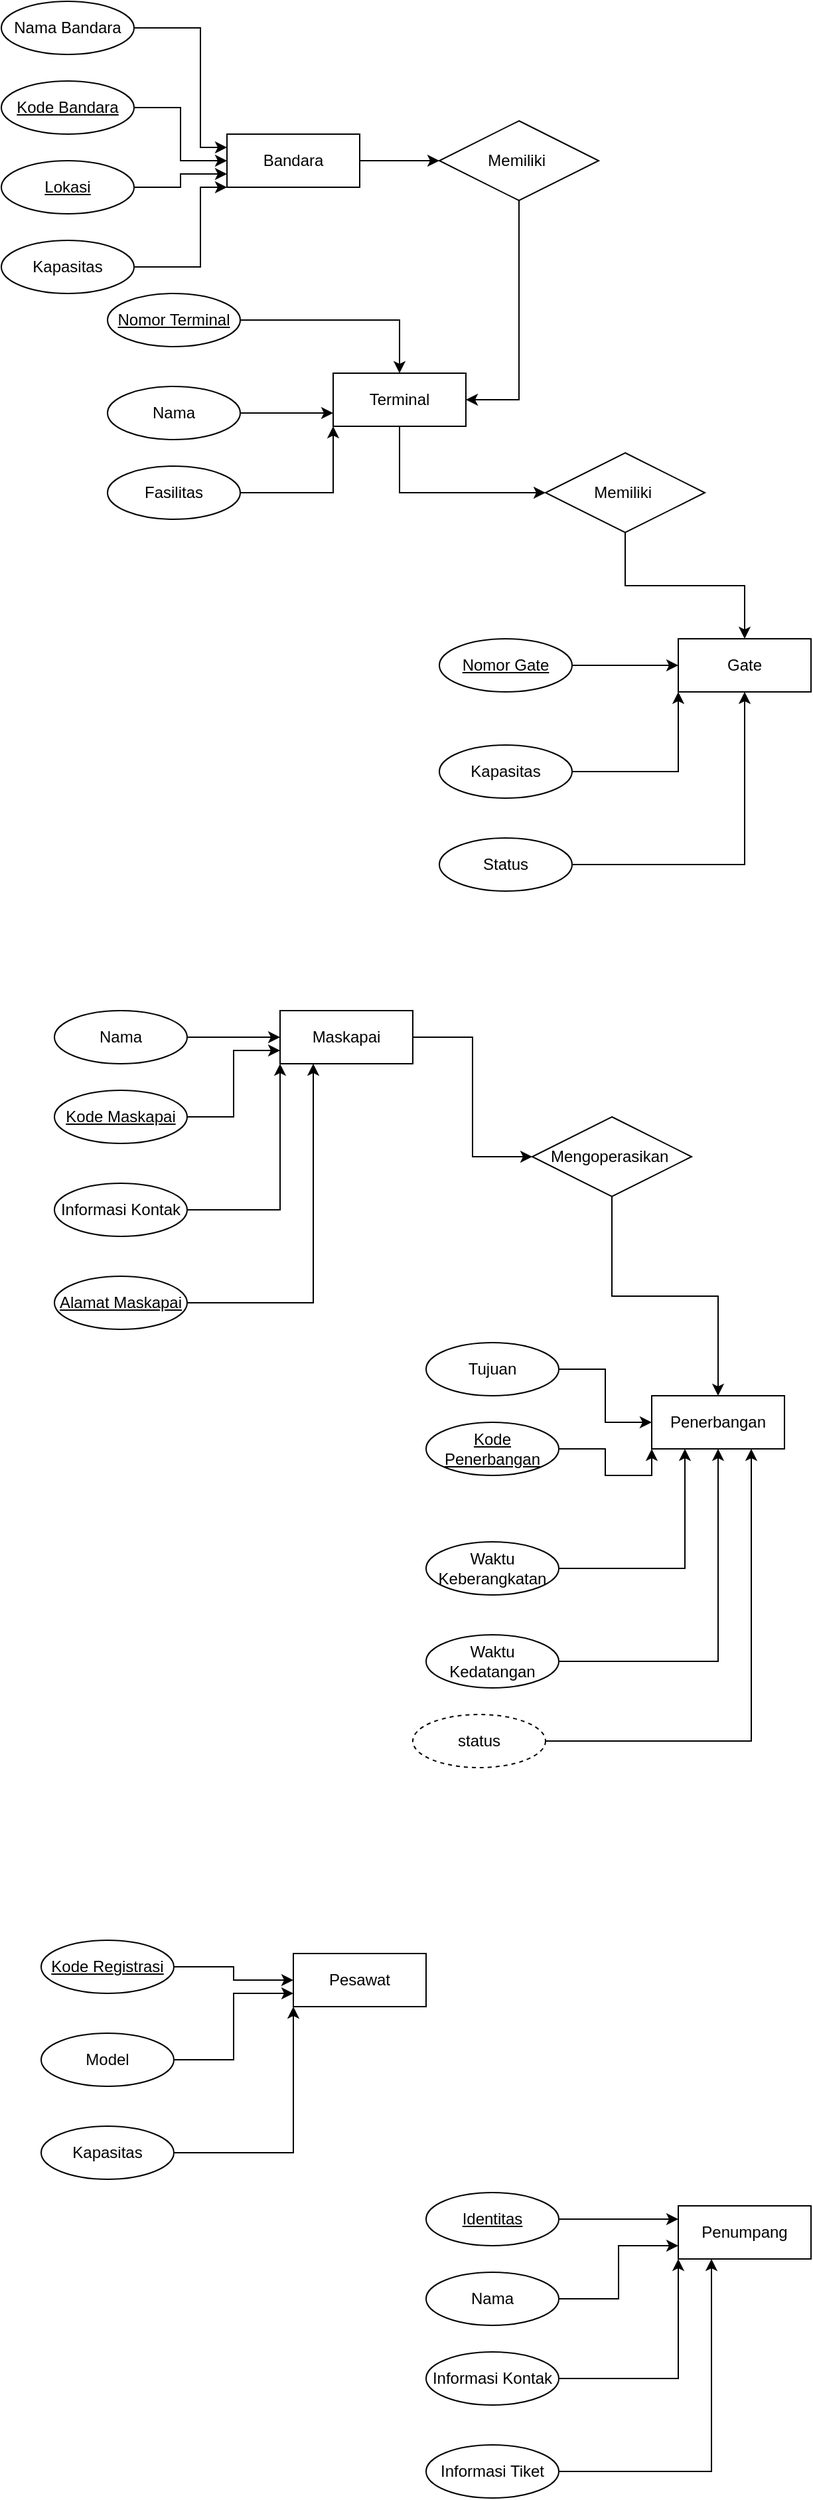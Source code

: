 <mxfile version="23.1.2" type="github">
  <diagram name="Page-1" id="B5AQAjge1w7QCGfjIwys">
    <mxGraphModel dx="880" dy="434" grid="1" gridSize="10" guides="1" tooltips="1" connect="1" arrows="1" fold="1" page="1" pageScale="1" pageWidth="850" pageHeight="1100" math="0" shadow="0">
      <root>
        <mxCell id="0" />
        <mxCell id="1" parent="0" />
        <mxCell id="uJ_pFnw2jap9G_m96pyp-73" value="" style="group" vertex="1" connectable="0" parent="1">
          <mxGeometry x="20" y="20" width="270" height="220" as="geometry" />
        </mxCell>
        <mxCell id="uJ_pFnw2jap9G_m96pyp-1" value="Bandara" style="whiteSpace=wrap;html=1;align=center;" vertex="1" parent="uJ_pFnw2jap9G_m96pyp-73">
          <mxGeometry x="170" y="100" width="100" height="40" as="geometry" />
        </mxCell>
        <mxCell id="uJ_pFnw2jap9G_m96pyp-9" style="edgeStyle=orthogonalEdgeStyle;rounded=0;orthogonalLoop=1;jettySize=auto;html=1;entryX=0;entryY=0.5;entryDx=0;entryDy=0;" edge="1" parent="uJ_pFnw2jap9G_m96pyp-73" source="uJ_pFnw2jap9G_m96pyp-8" target="uJ_pFnw2jap9G_m96pyp-1">
          <mxGeometry relative="1" as="geometry" />
        </mxCell>
        <mxCell id="uJ_pFnw2jap9G_m96pyp-8" value="Kode Bandara" style="ellipse;whiteSpace=wrap;html=1;align=center;fontStyle=4;" vertex="1" parent="uJ_pFnw2jap9G_m96pyp-73">
          <mxGeometry y="60" width="100" height="40" as="geometry" />
        </mxCell>
        <mxCell id="uJ_pFnw2jap9G_m96pyp-14" style="edgeStyle=orthogonalEdgeStyle;rounded=0;orthogonalLoop=1;jettySize=auto;html=1;entryX=0;entryY=0.75;entryDx=0;entryDy=0;" edge="1" parent="uJ_pFnw2jap9G_m96pyp-73" source="uJ_pFnw2jap9G_m96pyp-13" target="uJ_pFnw2jap9G_m96pyp-1">
          <mxGeometry relative="1" as="geometry" />
        </mxCell>
        <mxCell id="uJ_pFnw2jap9G_m96pyp-13" value="&lt;u&gt;Lokasi&lt;/u&gt;" style="ellipse;whiteSpace=wrap;html=1;align=center;" vertex="1" parent="uJ_pFnw2jap9G_m96pyp-73">
          <mxGeometry y="120" width="100" height="40" as="geometry" />
        </mxCell>
        <mxCell id="uJ_pFnw2jap9G_m96pyp-16" style="edgeStyle=orthogonalEdgeStyle;rounded=0;orthogonalLoop=1;jettySize=auto;html=1;entryX=0;entryY=0.25;entryDx=0;entryDy=0;" edge="1" parent="uJ_pFnw2jap9G_m96pyp-73" source="uJ_pFnw2jap9G_m96pyp-15" target="uJ_pFnw2jap9G_m96pyp-1">
          <mxGeometry relative="1" as="geometry">
            <Array as="points">
              <mxPoint x="150" y="20" />
              <mxPoint x="150" y="110" />
            </Array>
          </mxGeometry>
        </mxCell>
        <mxCell id="uJ_pFnw2jap9G_m96pyp-15" value="Nama Bandara" style="ellipse;whiteSpace=wrap;html=1;align=center;" vertex="1" parent="uJ_pFnw2jap9G_m96pyp-73">
          <mxGeometry width="100" height="40" as="geometry" />
        </mxCell>
        <mxCell id="uJ_pFnw2jap9G_m96pyp-19" style="edgeStyle=orthogonalEdgeStyle;rounded=0;orthogonalLoop=1;jettySize=auto;html=1;entryX=0;entryY=1;entryDx=0;entryDy=0;" edge="1" parent="uJ_pFnw2jap9G_m96pyp-73" source="uJ_pFnw2jap9G_m96pyp-18" target="uJ_pFnw2jap9G_m96pyp-1">
          <mxGeometry relative="1" as="geometry">
            <Array as="points">
              <mxPoint x="150" y="200" />
              <mxPoint x="150" y="140" />
            </Array>
          </mxGeometry>
        </mxCell>
        <mxCell id="uJ_pFnw2jap9G_m96pyp-18" value="Kapasitas" style="ellipse;whiteSpace=wrap;html=1;align=center;" vertex="1" parent="uJ_pFnw2jap9G_m96pyp-73">
          <mxGeometry y="180" width="100" height="40" as="geometry" />
        </mxCell>
        <mxCell id="uJ_pFnw2jap9G_m96pyp-74" value="" style="group" vertex="1" connectable="0" parent="1">
          <mxGeometry x="100" y="240" width="270" height="170" as="geometry" />
        </mxCell>
        <mxCell id="uJ_pFnw2jap9G_m96pyp-2" value="Terminal" style="whiteSpace=wrap;html=1;align=center;" vertex="1" parent="uJ_pFnw2jap9G_m96pyp-74">
          <mxGeometry x="170" y="60" width="100" height="40" as="geometry" />
        </mxCell>
        <mxCell id="uJ_pFnw2jap9G_m96pyp-21" style="edgeStyle=orthogonalEdgeStyle;rounded=0;orthogonalLoop=1;jettySize=auto;html=1;" edge="1" parent="uJ_pFnw2jap9G_m96pyp-74" source="uJ_pFnw2jap9G_m96pyp-20" target="uJ_pFnw2jap9G_m96pyp-2">
          <mxGeometry relative="1" as="geometry" />
        </mxCell>
        <mxCell id="uJ_pFnw2jap9G_m96pyp-20" value="Nomor Terminal" style="ellipse;whiteSpace=wrap;html=1;align=center;fontStyle=4" vertex="1" parent="uJ_pFnw2jap9G_m96pyp-74">
          <mxGeometry width="100" height="40" as="geometry" />
        </mxCell>
        <mxCell id="uJ_pFnw2jap9G_m96pyp-23" style="edgeStyle=orthogonalEdgeStyle;rounded=0;orthogonalLoop=1;jettySize=auto;html=1;entryX=0;entryY=0.75;entryDx=0;entryDy=0;" edge="1" parent="uJ_pFnw2jap9G_m96pyp-74" source="uJ_pFnw2jap9G_m96pyp-22" target="uJ_pFnw2jap9G_m96pyp-2">
          <mxGeometry relative="1" as="geometry" />
        </mxCell>
        <mxCell id="uJ_pFnw2jap9G_m96pyp-22" value="Nama" style="ellipse;whiteSpace=wrap;html=1;align=center;" vertex="1" parent="uJ_pFnw2jap9G_m96pyp-74">
          <mxGeometry y="70" width="100" height="40" as="geometry" />
        </mxCell>
        <mxCell id="uJ_pFnw2jap9G_m96pyp-25" style="edgeStyle=orthogonalEdgeStyle;rounded=0;orthogonalLoop=1;jettySize=auto;html=1;entryX=0;entryY=1;entryDx=0;entryDy=0;" edge="1" parent="uJ_pFnw2jap9G_m96pyp-74" source="uJ_pFnw2jap9G_m96pyp-24" target="uJ_pFnw2jap9G_m96pyp-2">
          <mxGeometry relative="1" as="geometry" />
        </mxCell>
        <mxCell id="uJ_pFnw2jap9G_m96pyp-24" value="Fasilitas" style="ellipse;whiteSpace=wrap;html=1;align=center;" vertex="1" parent="uJ_pFnw2jap9G_m96pyp-74">
          <mxGeometry y="130" width="100" height="40" as="geometry" />
        </mxCell>
        <mxCell id="uJ_pFnw2jap9G_m96pyp-75" value="" style="group" vertex="1" connectable="0" parent="1">
          <mxGeometry x="350" y="500" width="280" height="190" as="geometry" />
        </mxCell>
        <mxCell id="uJ_pFnw2jap9G_m96pyp-3" value="Gate" style="whiteSpace=wrap;html=1;align=center;" vertex="1" parent="uJ_pFnw2jap9G_m96pyp-75">
          <mxGeometry x="180" width="100" height="40" as="geometry" />
        </mxCell>
        <mxCell id="uJ_pFnw2jap9G_m96pyp-27" style="edgeStyle=orthogonalEdgeStyle;rounded=0;orthogonalLoop=1;jettySize=auto;html=1;entryX=0;entryY=0.5;entryDx=0;entryDy=0;" edge="1" parent="uJ_pFnw2jap9G_m96pyp-75" source="uJ_pFnw2jap9G_m96pyp-26" target="uJ_pFnw2jap9G_m96pyp-3">
          <mxGeometry relative="1" as="geometry" />
        </mxCell>
        <mxCell id="uJ_pFnw2jap9G_m96pyp-26" value="Nomor Gate" style="ellipse;whiteSpace=wrap;html=1;align=center;fontStyle=4" vertex="1" parent="uJ_pFnw2jap9G_m96pyp-75">
          <mxGeometry width="100" height="40" as="geometry" />
        </mxCell>
        <mxCell id="uJ_pFnw2jap9G_m96pyp-31" style="edgeStyle=orthogonalEdgeStyle;rounded=0;orthogonalLoop=1;jettySize=auto;html=1;entryX=0;entryY=1;entryDx=0;entryDy=0;" edge="1" parent="uJ_pFnw2jap9G_m96pyp-75" source="uJ_pFnw2jap9G_m96pyp-30" target="uJ_pFnw2jap9G_m96pyp-3">
          <mxGeometry relative="1" as="geometry" />
        </mxCell>
        <mxCell id="uJ_pFnw2jap9G_m96pyp-30" value="Kapasitas" style="ellipse;whiteSpace=wrap;html=1;align=center;" vertex="1" parent="uJ_pFnw2jap9G_m96pyp-75">
          <mxGeometry y="80" width="100" height="40" as="geometry" />
        </mxCell>
        <mxCell id="uJ_pFnw2jap9G_m96pyp-33" style="edgeStyle=orthogonalEdgeStyle;rounded=0;orthogonalLoop=1;jettySize=auto;html=1;entryX=0.5;entryY=1;entryDx=0;entryDy=0;" edge="1" parent="uJ_pFnw2jap9G_m96pyp-75" source="uJ_pFnw2jap9G_m96pyp-32" target="uJ_pFnw2jap9G_m96pyp-3">
          <mxGeometry relative="1" as="geometry" />
        </mxCell>
        <mxCell id="uJ_pFnw2jap9G_m96pyp-32" value="Status" style="ellipse;whiteSpace=wrap;html=1;align=center;" vertex="1" parent="uJ_pFnw2jap9G_m96pyp-75">
          <mxGeometry y="150" width="100" height="40" as="geometry" />
        </mxCell>
        <mxCell id="uJ_pFnw2jap9G_m96pyp-76" value="" style="group" vertex="1" connectable="0" parent="1">
          <mxGeometry x="60" y="780" width="270" height="240" as="geometry" />
        </mxCell>
        <mxCell id="uJ_pFnw2jap9G_m96pyp-4" value="Maskapai" style="whiteSpace=wrap;html=1;align=center;" vertex="1" parent="uJ_pFnw2jap9G_m96pyp-76">
          <mxGeometry x="170" width="100" height="40" as="geometry" />
        </mxCell>
        <mxCell id="uJ_pFnw2jap9G_m96pyp-35" style="edgeStyle=orthogonalEdgeStyle;rounded=0;orthogonalLoop=1;jettySize=auto;html=1;entryX=0;entryY=0.5;entryDx=0;entryDy=0;" edge="1" parent="uJ_pFnw2jap9G_m96pyp-76" source="uJ_pFnw2jap9G_m96pyp-34" target="uJ_pFnw2jap9G_m96pyp-4">
          <mxGeometry relative="1" as="geometry" />
        </mxCell>
        <mxCell id="uJ_pFnw2jap9G_m96pyp-34" value="Nama" style="ellipse;whiteSpace=wrap;html=1;align=center;" vertex="1" parent="uJ_pFnw2jap9G_m96pyp-76">
          <mxGeometry width="100" height="40" as="geometry" />
        </mxCell>
        <mxCell id="uJ_pFnw2jap9G_m96pyp-38" style="edgeStyle=orthogonalEdgeStyle;rounded=0;orthogonalLoop=1;jettySize=auto;html=1;entryX=0;entryY=0.75;entryDx=0;entryDy=0;" edge="1" parent="uJ_pFnw2jap9G_m96pyp-76" source="uJ_pFnw2jap9G_m96pyp-37" target="uJ_pFnw2jap9G_m96pyp-4">
          <mxGeometry relative="1" as="geometry" />
        </mxCell>
        <mxCell id="uJ_pFnw2jap9G_m96pyp-37" value="Kode Maskapai" style="ellipse;whiteSpace=wrap;html=1;align=center;fontStyle=4" vertex="1" parent="uJ_pFnw2jap9G_m96pyp-76">
          <mxGeometry y="60" width="100" height="40" as="geometry" />
        </mxCell>
        <mxCell id="uJ_pFnw2jap9G_m96pyp-41" style="edgeStyle=orthogonalEdgeStyle;rounded=0;orthogonalLoop=1;jettySize=auto;html=1;entryX=0;entryY=1;entryDx=0;entryDy=0;" edge="1" parent="uJ_pFnw2jap9G_m96pyp-76" source="uJ_pFnw2jap9G_m96pyp-39" target="uJ_pFnw2jap9G_m96pyp-4">
          <mxGeometry relative="1" as="geometry" />
        </mxCell>
        <mxCell id="uJ_pFnw2jap9G_m96pyp-39" value="Informasi Kontak" style="ellipse;whiteSpace=wrap;html=1;align=center;" vertex="1" parent="uJ_pFnw2jap9G_m96pyp-76">
          <mxGeometry y="130" width="100" height="40" as="geometry" />
        </mxCell>
        <mxCell id="uJ_pFnw2jap9G_m96pyp-42" style="edgeStyle=orthogonalEdgeStyle;rounded=0;orthogonalLoop=1;jettySize=auto;html=1;entryX=0.25;entryY=1;entryDx=0;entryDy=0;" edge="1" parent="uJ_pFnw2jap9G_m96pyp-76" source="uJ_pFnw2jap9G_m96pyp-40" target="uJ_pFnw2jap9G_m96pyp-4">
          <mxGeometry relative="1" as="geometry" />
        </mxCell>
        <mxCell id="uJ_pFnw2jap9G_m96pyp-40" value="Alamat Maskapai" style="ellipse;whiteSpace=wrap;html=1;align=center;fontStyle=4" vertex="1" parent="uJ_pFnw2jap9G_m96pyp-76">
          <mxGeometry y="200" width="100" height="40" as="geometry" />
        </mxCell>
        <mxCell id="uJ_pFnw2jap9G_m96pyp-77" value="" style="group" vertex="1" connectable="0" parent="1">
          <mxGeometry x="330" y="1030" width="280" height="320" as="geometry" />
        </mxCell>
        <mxCell id="uJ_pFnw2jap9G_m96pyp-5" value="Penerbangan" style="whiteSpace=wrap;html=1;align=center;" vertex="1" parent="uJ_pFnw2jap9G_m96pyp-77">
          <mxGeometry x="180" y="40" width="100" height="40" as="geometry" />
        </mxCell>
        <mxCell id="uJ_pFnw2jap9G_m96pyp-45" style="edgeStyle=orthogonalEdgeStyle;rounded=0;orthogonalLoop=1;jettySize=auto;html=1;entryX=0;entryY=0.5;entryDx=0;entryDy=0;" edge="1" parent="uJ_pFnw2jap9G_m96pyp-77" source="uJ_pFnw2jap9G_m96pyp-44" target="uJ_pFnw2jap9G_m96pyp-5">
          <mxGeometry relative="1" as="geometry" />
        </mxCell>
        <mxCell id="uJ_pFnw2jap9G_m96pyp-44" value="Tujuan" style="ellipse;whiteSpace=wrap;html=1;align=center;" vertex="1" parent="uJ_pFnw2jap9G_m96pyp-77">
          <mxGeometry x="10" width="100" height="40" as="geometry" />
        </mxCell>
        <mxCell id="uJ_pFnw2jap9G_m96pyp-47" style="edgeStyle=orthogonalEdgeStyle;rounded=0;orthogonalLoop=1;jettySize=auto;html=1;entryX=0;entryY=1;entryDx=0;entryDy=0;" edge="1" parent="uJ_pFnw2jap9G_m96pyp-77" source="uJ_pFnw2jap9G_m96pyp-46" target="uJ_pFnw2jap9G_m96pyp-5">
          <mxGeometry relative="1" as="geometry" />
        </mxCell>
        <mxCell id="uJ_pFnw2jap9G_m96pyp-46" value="Kode Penerbangan" style="ellipse;whiteSpace=wrap;html=1;align=center;fontStyle=4" vertex="1" parent="uJ_pFnw2jap9G_m96pyp-77">
          <mxGeometry x="10" y="60" width="100" height="40" as="geometry" />
        </mxCell>
        <mxCell id="uJ_pFnw2jap9G_m96pyp-51" style="edgeStyle=orthogonalEdgeStyle;rounded=0;orthogonalLoop=1;jettySize=auto;html=1;entryX=0.25;entryY=1;entryDx=0;entryDy=0;" edge="1" parent="uJ_pFnw2jap9G_m96pyp-77" source="uJ_pFnw2jap9G_m96pyp-50" target="uJ_pFnw2jap9G_m96pyp-5">
          <mxGeometry relative="1" as="geometry" />
        </mxCell>
        <mxCell id="uJ_pFnw2jap9G_m96pyp-50" value="Waktu Keberangkatan" style="ellipse;whiteSpace=wrap;html=1;align=center;" vertex="1" parent="uJ_pFnw2jap9G_m96pyp-77">
          <mxGeometry x="10" y="150" width="100" height="40" as="geometry" />
        </mxCell>
        <mxCell id="uJ_pFnw2jap9G_m96pyp-55" style="edgeStyle=orthogonalEdgeStyle;rounded=0;orthogonalLoop=1;jettySize=auto;html=1;entryX=0.5;entryY=1;entryDx=0;entryDy=0;" edge="1" parent="uJ_pFnw2jap9G_m96pyp-77" source="uJ_pFnw2jap9G_m96pyp-52" target="uJ_pFnw2jap9G_m96pyp-5">
          <mxGeometry relative="1" as="geometry" />
        </mxCell>
        <mxCell id="uJ_pFnw2jap9G_m96pyp-52" value="Waktu Kedatangan" style="ellipse;whiteSpace=wrap;html=1;align=center;" vertex="1" parent="uJ_pFnw2jap9G_m96pyp-77">
          <mxGeometry x="10" y="220" width="100" height="40" as="geometry" />
        </mxCell>
        <mxCell id="uJ_pFnw2jap9G_m96pyp-56" style="edgeStyle=orthogonalEdgeStyle;rounded=0;orthogonalLoop=1;jettySize=auto;html=1;entryX=0.75;entryY=1;entryDx=0;entryDy=0;" edge="1" parent="uJ_pFnw2jap9G_m96pyp-77" source="uJ_pFnw2jap9G_m96pyp-54" target="uJ_pFnw2jap9G_m96pyp-5">
          <mxGeometry relative="1" as="geometry" />
        </mxCell>
        <mxCell id="uJ_pFnw2jap9G_m96pyp-54" value="status" style="ellipse;whiteSpace=wrap;html=1;align=center;dashed=1;" vertex="1" parent="uJ_pFnw2jap9G_m96pyp-77">
          <mxGeometry y="280" width="100" height="40" as="geometry" />
        </mxCell>
        <mxCell id="uJ_pFnw2jap9G_m96pyp-78" value="" style="group" vertex="1" connectable="0" parent="1">
          <mxGeometry x="50" y="1480" width="290" height="180" as="geometry" />
        </mxCell>
        <mxCell id="uJ_pFnw2jap9G_m96pyp-6" value="Pesawat" style="whiteSpace=wrap;html=1;align=center;" vertex="1" parent="uJ_pFnw2jap9G_m96pyp-78">
          <mxGeometry x="190" y="10" width="100" height="40" as="geometry" />
        </mxCell>
        <mxCell id="uJ_pFnw2jap9G_m96pyp-59" style="edgeStyle=orthogonalEdgeStyle;rounded=0;orthogonalLoop=1;jettySize=auto;html=1;entryX=0;entryY=0.5;entryDx=0;entryDy=0;" edge="1" parent="uJ_pFnw2jap9G_m96pyp-78" source="uJ_pFnw2jap9G_m96pyp-58" target="uJ_pFnw2jap9G_m96pyp-6">
          <mxGeometry relative="1" as="geometry" />
        </mxCell>
        <mxCell id="uJ_pFnw2jap9G_m96pyp-58" value="Kode Registrasi" style="ellipse;whiteSpace=wrap;html=1;align=center;fontStyle=4;" vertex="1" parent="uJ_pFnw2jap9G_m96pyp-78">
          <mxGeometry width="100" height="40" as="geometry" />
        </mxCell>
        <mxCell id="uJ_pFnw2jap9G_m96pyp-61" style="edgeStyle=orthogonalEdgeStyle;rounded=0;orthogonalLoop=1;jettySize=auto;html=1;entryX=0;entryY=0.75;entryDx=0;entryDy=0;" edge="1" parent="uJ_pFnw2jap9G_m96pyp-78" source="uJ_pFnw2jap9G_m96pyp-60" target="uJ_pFnw2jap9G_m96pyp-6">
          <mxGeometry relative="1" as="geometry" />
        </mxCell>
        <mxCell id="uJ_pFnw2jap9G_m96pyp-60" value="Model" style="ellipse;whiteSpace=wrap;html=1;align=center;" vertex="1" parent="uJ_pFnw2jap9G_m96pyp-78">
          <mxGeometry y="70" width="100" height="40" as="geometry" />
        </mxCell>
        <mxCell id="uJ_pFnw2jap9G_m96pyp-63" style="edgeStyle=orthogonalEdgeStyle;rounded=0;orthogonalLoop=1;jettySize=auto;html=1;entryX=0;entryY=1;entryDx=0;entryDy=0;" edge="1" parent="uJ_pFnw2jap9G_m96pyp-78" source="uJ_pFnw2jap9G_m96pyp-62" target="uJ_pFnw2jap9G_m96pyp-6">
          <mxGeometry relative="1" as="geometry" />
        </mxCell>
        <mxCell id="uJ_pFnw2jap9G_m96pyp-62" value="Kapasitas" style="ellipse;whiteSpace=wrap;html=1;align=center;" vertex="1" parent="uJ_pFnw2jap9G_m96pyp-78">
          <mxGeometry y="140" width="100" height="40" as="geometry" />
        </mxCell>
        <mxCell id="uJ_pFnw2jap9G_m96pyp-79" value="" style="group" vertex="1" connectable="0" parent="1">
          <mxGeometry x="340" y="1670" width="290" height="230" as="geometry" />
        </mxCell>
        <mxCell id="uJ_pFnw2jap9G_m96pyp-7" value="Penumpang" style="whiteSpace=wrap;html=1;align=center;" vertex="1" parent="uJ_pFnw2jap9G_m96pyp-79">
          <mxGeometry x="190" y="10" width="100" height="40" as="geometry" />
        </mxCell>
        <mxCell id="uJ_pFnw2jap9G_m96pyp-65" style="edgeStyle=orthogonalEdgeStyle;rounded=0;orthogonalLoop=1;jettySize=auto;html=1;entryX=0;entryY=0.25;entryDx=0;entryDy=0;" edge="1" parent="uJ_pFnw2jap9G_m96pyp-79" source="uJ_pFnw2jap9G_m96pyp-64" target="uJ_pFnw2jap9G_m96pyp-7">
          <mxGeometry relative="1" as="geometry" />
        </mxCell>
        <mxCell id="uJ_pFnw2jap9G_m96pyp-64" value="Identitas" style="ellipse;whiteSpace=wrap;html=1;align=center;fontStyle=4" vertex="1" parent="uJ_pFnw2jap9G_m96pyp-79">
          <mxGeometry width="100" height="40" as="geometry" />
        </mxCell>
        <mxCell id="uJ_pFnw2jap9G_m96pyp-67" style="edgeStyle=orthogonalEdgeStyle;rounded=0;orthogonalLoop=1;jettySize=auto;html=1;entryX=0;entryY=0.75;entryDx=0;entryDy=0;" edge="1" parent="uJ_pFnw2jap9G_m96pyp-79" source="uJ_pFnw2jap9G_m96pyp-66" target="uJ_pFnw2jap9G_m96pyp-7">
          <mxGeometry relative="1" as="geometry" />
        </mxCell>
        <mxCell id="uJ_pFnw2jap9G_m96pyp-66" value="Nama" style="ellipse;whiteSpace=wrap;html=1;align=center;fontStyle=0" vertex="1" parent="uJ_pFnw2jap9G_m96pyp-79">
          <mxGeometry y="60" width="100" height="40" as="geometry" />
        </mxCell>
        <mxCell id="uJ_pFnw2jap9G_m96pyp-70" style="edgeStyle=orthogonalEdgeStyle;rounded=0;orthogonalLoop=1;jettySize=auto;html=1;entryX=0;entryY=1;entryDx=0;entryDy=0;" edge="1" parent="uJ_pFnw2jap9G_m96pyp-79" source="uJ_pFnw2jap9G_m96pyp-69" target="uJ_pFnw2jap9G_m96pyp-7">
          <mxGeometry relative="1" as="geometry" />
        </mxCell>
        <mxCell id="uJ_pFnw2jap9G_m96pyp-69" value="Informasi Kontak" style="ellipse;whiteSpace=wrap;html=1;align=center;fontStyle=0" vertex="1" parent="uJ_pFnw2jap9G_m96pyp-79">
          <mxGeometry y="120" width="100" height="40" as="geometry" />
        </mxCell>
        <mxCell id="uJ_pFnw2jap9G_m96pyp-72" style="edgeStyle=orthogonalEdgeStyle;rounded=0;orthogonalLoop=1;jettySize=auto;html=1;entryX=0.25;entryY=1;entryDx=0;entryDy=0;" edge="1" parent="uJ_pFnw2jap9G_m96pyp-79" source="uJ_pFnw2jap9G_m96pyp-71" target="uJ_pFnw2jap9G_m96pyp-7">
          <mxGeometry relative="1" as="geometry" />
        </mxCell>
        <mxCell id="uJ_pFnw2jap9G_m96pyp-71" value="Informasi Tiket" style="ellipse;whiteSpace=wrap;html=1;align=center;fontStyle=0" vertex="1" parent="uJ_pFnw2jap9G_m96pyp-79">
          <mxGeometry y="190" width="100" height="40" as="geometry" />
        </mxCell>
        <mxCell id="uJ_pFnw2jap9G_m96pyp-82" style="edgeStyle=orthogonalEdgeStyle;rounded=0;orthogonalLoop=1;jettySize=auto;html=1;entryX=1;entryY=0.5;entryDx=0;entryDy=0;" edge="1" parent="1" source="uJ_pFnw2jap9G_m96pyp-80" target="uJ_pFnw2jap9G_m96pyp-2">
          <mxGeometry relative="1" as="geometry" />
        </mxCell>
        <mxCell id="uJ_pFnw2jap9G_m96pyp-80" value="Memiliki&amp;nbsp;" style="shape=rhombus;perimeter=rhombusPerimeter;whiteSpace=wrap;html=1;align=center;" vertex="1" parent="1">
          <mxGeometry x="350" y="110" width="120" height="60" as="geometry" />
        </mxCell>
        <mxCell id="uJ_pFnw2jap9G_m96pyp-81" style="edgeStyle=orthogonalEdgeStyle;rounded=0;orthogonalLoop=1;jettySize=auto;html=1;" edge="1" parent="1" source="uJ_pFnw2jap9G_m96pyp-1" target="uJ_pFnw2jap9G_m96pyp-80">
          <mxGeometry relative="1" as="geometry" />
        </mxCell>
        <mxCell id="uJ_pFnw2jap9G_m96pyp-85" style="edgeStyle=orthogonalEdgeStyle;rounded=0;orthogonalLoop=1;jettySize=auto;html=1;entryX=0.5;entryY=0;entryDx=0;entryDy=0;" edge="1" parent="1" source="uJ_pFnw2jap9G_m96pyp-83" target="uJ_pFnw2jap9G_m96pyp-3">
          <mxGeometry relative="1" as="geometry" />
        </mxCell>
        <mxCell id="uJ_pFnw2jap9G_m96pyp-83" value="Memiliki&amp;nbsp;" style="shape=rhombus;perimeter=rhombusPerimeter;whiteSpace=wrap;html=1;align=center;" vertex="1" parent="1">
          <mxGeometry x="430" y="360" width="120" height="60" as="geometry" />
        </mxCell>
        <mxCell id="uJ_pFnw2jap9G_m96pyp-84" style="edgeStyle=orthogonalEdgeStyle;rounded=0;orthogonalLoop=1;jettySize=auto;html=1;entryX=0;entryY=0.5;entryDx=0;entryDy=0;" edge="1" parent="1" source="uJ_pFnw2jap9G_m96pyp-2" target="uJ_pFnw2jap9G_m96pyp-83">
          <mxGeometry relative="1" as="geometry">
            <Array as="points">
              <mxPoint x="320" y="390" />
            </Array>
          </mxGeometry>
        </mxCell>
        <mxCell id="uJ_pFnw2jap9G_m96pyp-88" style="edgeStyle=orthogonalEdgeStyle;rounded=0;orthogonalLoop=1;jettySize=auto;html=1;entryX=0.5;entryY=0;entryDx=0;entryDy=0;" edge="1" parent="1" source="uJ_pFnw2jap9G_m96pyp-86" target="uJ_pFnw2jap9G_m96pyp-5">
          <mxGeometry relative="1" as="geometry" />
        </mxCell>
        <mxCell id="uJ_pFnw2jap9G_m96pyp-86" value="Mengoperasikan&amp;nbsp;" style="shape=rhombus;perimeter=rhombusPerimeter;whiteSpace=wrap;html=1;align=center;" vertex="1" parent="1">
          <mxGeometry x="420" y="860" width="120" height="60" as="geometry" />
        </mxCell>
        <mxCell id="uJ_pFnw2jap9G_m96pyp-87" style="edgeStyle=orthogonalEdgeStyle;rounded=0;orthogonalLoop=1;jettySize=auto;html=1;entryX=0;entryY=0.5;entryDx=0;entryDy=0;" edge="1" parent="1" source="uJ_pFnw2jap9G_m96pyp-4" target="uJ_pFnw2jap9G_m96pyp-86">
          <mxGeometry relative="1" as="geometry" />
        </mxCell>
      </root>
    </mxGraphModel>
  </diagram>
</mxfile>

